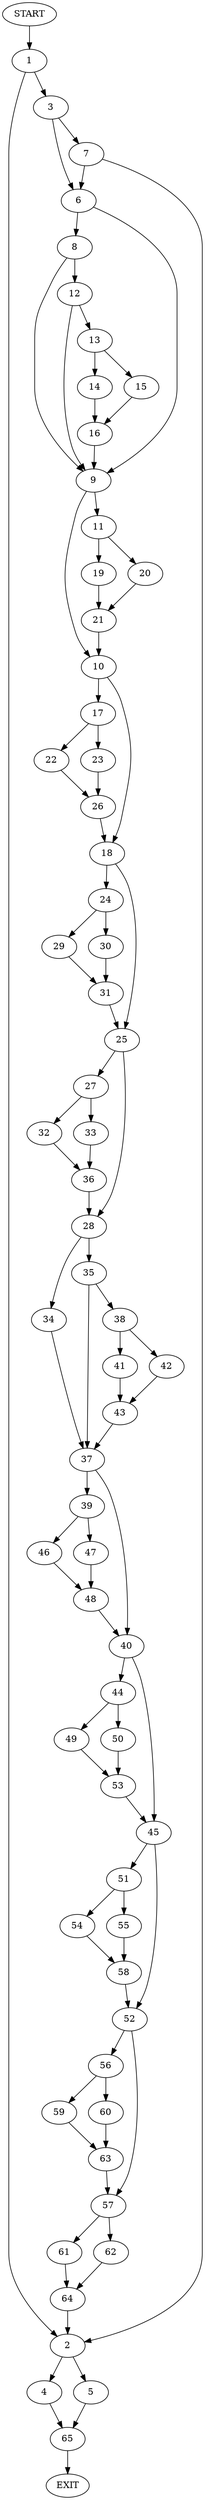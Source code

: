 digraph {
0 [label="START"]
66 [label="EXIT"]
0 -> 1
1 -> 2
1 -> 3
2 -> 4
2 -> 5
3 -> 6
3 -> 7
7 -> 6
7 -> 2
6 -> 8
6 -> 9
9 -> 10
9 -> 11
8 -> 12
8 -> 9
12 -> 13
12 -> 9
13 -> 14
13 -> 15
14 -> 16
15 -> 16
16 -> 9
10 -> 17
10 -> 18
11 -> 19
11 -> 20
20 -> 21
19 -> 21
21 -> 10
17 -> 22
17 -> 23
18 -> 24
18 -> 25
23 -> 26
22 -> 26
26 -> 18
25 -> 27
25 -> 28
24 -> 29
24 -> 30
30 -> 31
29 -> 31
31 -> 25
27 -> 32
27 -> 33
28 -> 34
28 -> 35
33 -> 36
32 -> 36
36 -> 28
34 -> 37
35 -> 38
35 -> 37
37 -> 39
37 -> 40
38 -> 41
38 -> 42
42 -> 43
41 -> 43
43 -> 37
40 -> 44
40 -> 45
39 -> 46
39 -> 47
47 -> 48
46 -> 48
48 -> 40
44 -> 49
44 -> 50
45 -> 51
45 -> 52
50 -> 53
49 -> 53
53 -> 45
51 -> 54
51 -> 55
52 -> 56
52 -> 57
54 -> 58
55 -> 58
58 -> 52
56 -> 59
56 -> 60
57 -> 61
57 -> 62
60 -> 63
59 -> 63
63 -> 57
62 -> 64
61 -> 64
64 -> 2
4 -> 65
5 -> 65
65 -> 66
}
